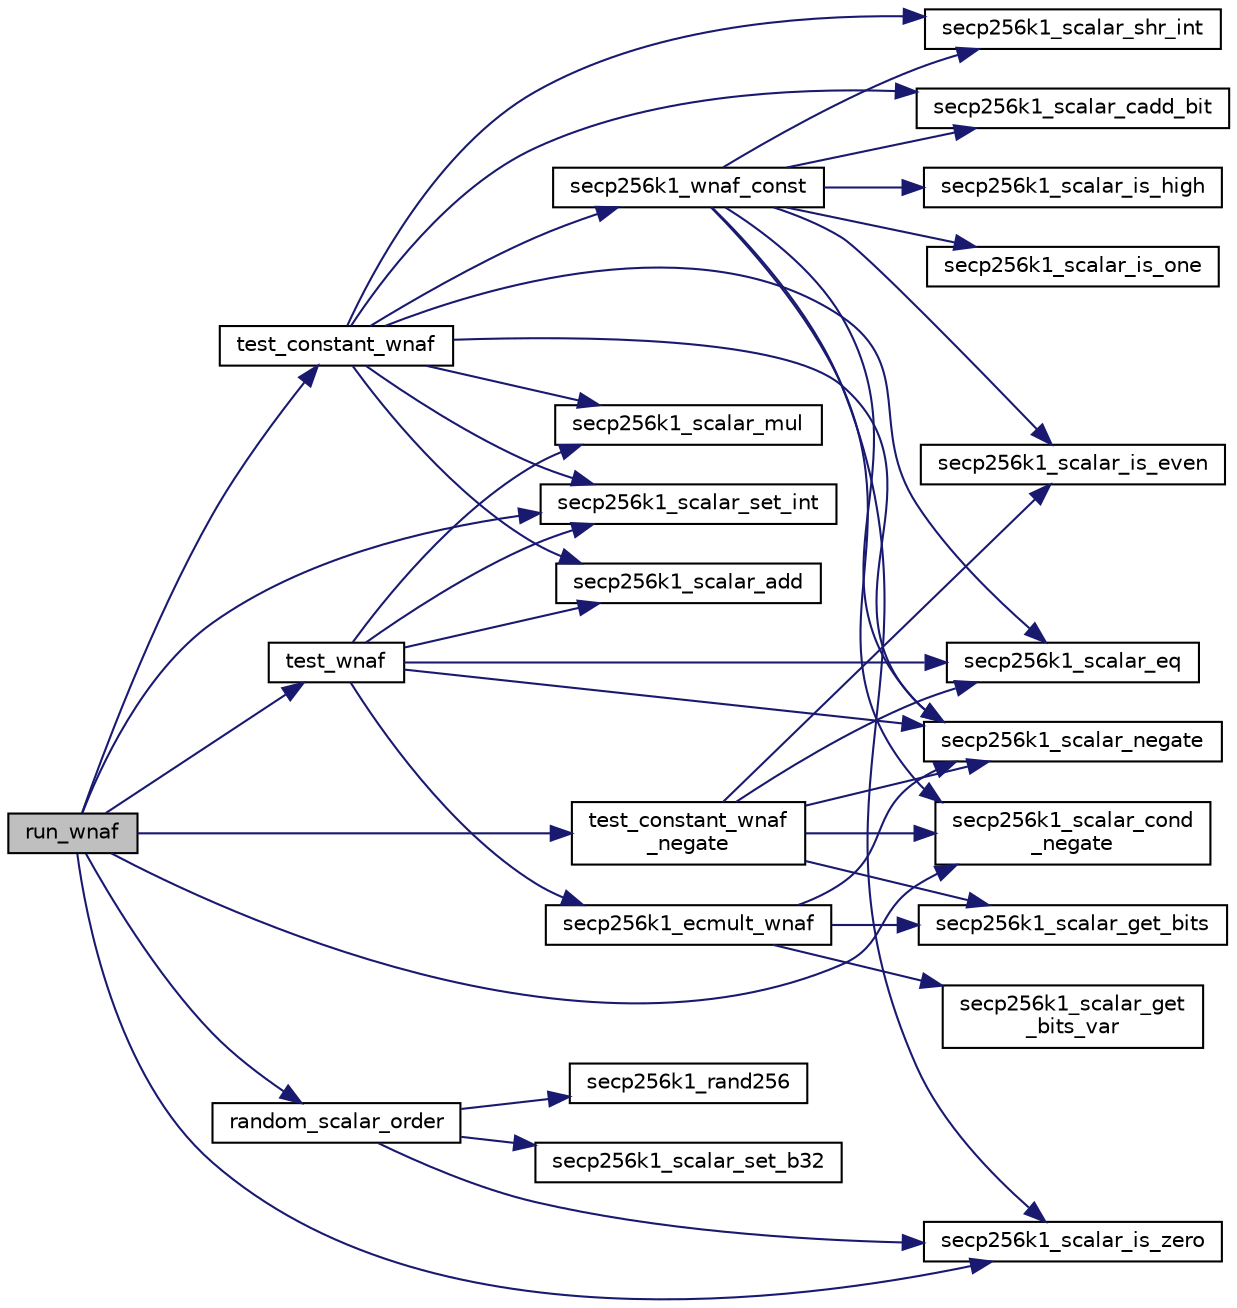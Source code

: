 digraph "run_wnaf"
{
  edge [fontname="Helvetica",fontsize="10",labelfontname="Helvetica",labelfontsize="10"];
  node [fontname="Helvetica",fontsize="10",shape=record];
  rankdir="LR";
  Node1363 [label="run_wnaf",height=0.2,width=0.4,color="black", fillcolor="grey75", style="filled", fontcolor="black"];
  Node1363 -> Node1364 [color="midnightblue",fontsize="10",style="solid",fontname="Helvetica"];
  Node1364 [label="test_constant_wnaf",height=0.2,width=0.4,color="black", fillcolor="white", style="filled",URL="$d5/d7f/tests_8c.html#ab1b83b06f2b16b37ec472a91775d1a94"];
  Node1364 -> Node1365 [color="midnightblue",fontsize="10",style="solid",fontname="Helvetica"];
  Node1365 [label="secp256k1_scalar_set_int",height=0.2,width=0.4,color="black", fillcolor="white", style="filled",URL="$db/d94/scalar_8h.html#a41cb11650e4dea0fe7ac5b59b9fce9dc",tooltip="Set a scalar to an unsigned integer. "];
  Node1364 -> Node1366 [color="midnightblue",fontsize="10",style="solid",fontname="Helvetica"];
  Node1366 [label="secp256k1_scalar_shr_int",height=0.2,width=0.4,color="black", fillcolor="white", style="filled",URL="$db/d94/scalar_8h.html#ae9fcdf1db22cb93c2a2f06b0a9c957d3",tooltip="Shift a scalar right by some amount strictly between 0 and 16, returning the low bits that were shift..."];
  Node1364 -> Node1367 [color="midnightblue",fontsize="10",style="solid",fontname="Helvetica"];
  Node1367 [label="secp256k1_wnaf_const",height=0.2,width=0.4,color="black", fillcolor="white", style="filled",URL="$d6/d3e/ecmult__const__impl_8h.html#ac252ac4f8c905ddc178ce056bd45b8ec",tooltip="Convert a number to WNAF notation. "];
  Node1367 -> Node1368 [color="midnightblue",fontsize="10",style="solid",fontname="Helvetica"];
  Node1368 [label="secp256k1_scalar_is_high",height=0.2,width=0.4,color="black", fillcolor="white", style="filled",URL="$db/d94/scalar_8h.html#aab66620cbbe49bec3c7c02f4a1219c05",tooltip="Check whether a scalar is higher than the group order divided by 2. "];
  Node1367 -> Node1369 [color="midnightblue",fontsize="10",style="solid",fontname="Helvetica"];
  Node1369 [label="secp256k1_scalar_negate",height=0.2,width=0.4,color="black", fillcolor="white", style="filled",URL="$db/d94/scalar_8h.html#aa3f1c1d4536adf835ee256878c222968",tooltip="Compute the complement of a scalar (modulo the group order). "];
  Node1367 -> Node1370 [color="midnightblue",fontsize="10",style="solid",fontname="Helvetica"];
  Node1370 [label="secp256k1_scalar_is_one",height=0.2,width=0.4,color="black", fillcolor="white", style="filled",URL="$db/d94/scalar_8h.html#aa1118b3273d3c9d15541f29373b93e97",tooltip="Check whether a scalar equals one. "];
  Node1367 -> Node1371 [color="midnightblue",fontsize="10",style="solid",fontname="Helvetica"];
  Node1371 [label="secp256k1_scalar_cadd_bit",height=0.2,width=0.4,color="black", fillcolor="white", style="filled",URL="$db/d94/scalar_8h.html#ad6596a0249548deb678f0b630204254f",tooltip="Conditionally add a power of two to a scalar. "];
  Node1367 -> Node1372 [color="midnightblue",fontsize="10",style="solid",fontname="Helvetica"];
  Node1372 [label="secp256k1_scalar_cond\l_negate",height=0.2,width=0.4,color="black", fillcolor="white", style="filled",URL="$db/d94/scalar_8h.html#a520b78be2bca742daa8d5efa5c343291",tooltip="Conditionally negate a number, in constant time. "];
  Node1367 -> Node1373 [color="midnightblue",fontsize="10",style="solid",fontname="Helvetica"];
  Node1373 [label="secp256k1_scalar_is_even",height=0.2,width=0.4,color="black", fillcolor="white", style="filled",URL="$db/d94/scalar_8h.html#a3eb65cf9bfad7c430cbb3dc26d494a95",tooltip="Check whether a scalar, considered as an nonnegative integer, is even. "];
  Node1367 -> Node1366 [color="midnightblue",fontsize="10",style="solid",fontname="Helvetica"];
  Node1367 -> Node1374 [color="midnightblue",fontsize="10",style="solid",fontname="Helvetica"];
  Node1374 [label="secp256k1_scalar_is_zero",height=0.2,width=0.4,color="black", fillcolor="white", style="filled",URL="$db/d94/scalar_8h.html#a3f0ac84fe49a1c1f51212582a2c149d4",tooltip="Check whether a scalar equals zero. "];
  Node1364 -> Node1375 [color="midnightblue",fontsize="10",style="solid",fontname="Helvetica"];
  Node1375 [label="secp256k1_scalar_mul",height=0.2,width=0.4,color="black", fillcolor="white", style="filled",URL="$db/d94/scalar_8h.html#a89db15f705c8eafcd10c08181523acd0",tooltip="Multiply two scalars (modulo the group order). "];
  Node1364 -> Node1369 [color="midnightblue",fontsize="10",style="solid",fontname="Helvetica"];
  Node1364 -> Node1376 [color="midnightblue",fontsize="10",style="solid",fontname="Helvetica"];
  Node1376 [label="secp256k1_scalar_add",height=0.2,width=0.4,color="black", fillcolor="white", style="filled",URL="$db/d94/scalar_8h.html#a83257652850276cd74c7cdd1f9444d9c",tooltip="Add two scalars together (modulo the group order). "];
  Node1364 -> Node1371 [color="midnightblue",fontsize="10",style="solid",fontname="Helvetica"];
  Node1364 -> Node1377 [color="midnightblue",fontsize="10",style="solid",fontname="Helvetica"];
  Node1377 [label="secp256k1_scalar_eq",height=0.2,width=0.4,color="black", fillcolor="white", style="filled",URL="$db/d94/scalar_8h.html#a4ba37c67745038e5ff23ca66f051837d",tooltip="Compare two scalars. "];
  Node1363 -> Node1378 [color="midnightblue",fontsize="10",style="solid",fontname="Helvetica"];
  Node1378 [label="random_scalar_order",height=0.2,width=0.4,color="black", fillcolor="white", style="filled",URL="$d5/d7f/tests_8c.html#a01cf4b4fc9b4ab8cb3e04fd3dc2ff57f"];
  Node1378 -> Node1379 [color="midnightblue",fontsize="10",style="solid",fontname="Helvetica"];
  Node1379 [label="secp256k1_rand256",height=0.2,width=0.4,color="black", fillcolor="white", style="filled",URL="$dd/d0b/testrand_8h.html#ac6eab6443f98bba198f7df69e658173c",tooltip="Generate a pseudorandom 32-byte array. "];
  Node1378 -> Node1380 [color="midnightblue",fontsize="10",style="solid",fontname="Helvetica"];
  Node1380 [label="secp256k1_scalar_set_b32",height=0.2,width=0.4,color="black", fillcolor="white", style="filled",URL="$db/d94/scalar_8h.html#a25cc2d45ae1d1765d07c3313cdf46fa0",tooltip="Set a scalar from a big endian byte array. "];
  Node1378 -> Node1374 [color="midnightblue",fontsize="10",style="solid",fontname="Helvetica"];
  Node1363 -> Node1381 [color="midnightblue",fontsize="10",style="solid",fontname="Helvetica"];
  Node1381 [label="test_wnaf",height=0.2,width=0.4,color="black", fillcolor="white", style="filled",URL="$d5/d7f/tests_8c.html#a7ca78a9b379dc40e8b025b145dd5648a"];
  Node1381 -> Node1365 [color="midnightblue",fontsize="10",style="solid",fontname="Helvetica"];
  Node1381 -> Node1382 [color="midnightblue",fontsize="10",style="solid",fontname="Helvetica"];
  Node1382 [label="secp256k1_ecmult_wnaf",height=0.2,width=0.4,color="black", fillcolor="white", style="filled",URL="$d5/d17/ecmult__impl_8h.html#a48a8b6bbead18d4475c8a29d28376c5b",tooltip="Convert a number to WNAF notation. "];
  Node1382 -> Node1383 [color="midnightblue",fontsize="10",style="solid",fontname="Helvetica"];
  Node1383 [label="secp256k1_scalar_get_bits",height=0.2,width=0.4,color="black", fillcolor="white", style="filled",URL="$db/d94/scalar_8h.html#a70d7af05e9c9a579ed5cb20d9f22eeba",tooltip="Access bits from a scalar. "];
  Node1382 -> Node1369 [color="midnightblue",fontsize="10",style="solid",fontname="Helvetica"];
  Node1382 -> Node1384 [color="midnightblue",fontsize="10",style="solid",fontname="Helvetica"];
  Node1384 [label="secp256k1_scalar_get\l_bits_var",height=0.2,width=0.4,color="black", fillcolor="white", style="filled",URL="$db/d94/scalar_8h.html#abede7dbe3b5a38a51b388d46f4c5b52d",tooltip="Access bits from a scalar. "];
  Node1381 -> Node1375 [color="midnightblue",fontsize="10",style="solid",fontname="Helvetica"];
  Node1381 -> Node1369 [color="midnightblue",fontsize="10",style="solid",fontname="Helvetica"];
  Node1381 -> Node1376 [color="midnightblue",fontsize="10",style="solid",fontname="Helvetica"];
  Node1381 -> Node1377 [color="midnightblue",fontsize="10",style="solid",fontname="Helvetica"];
  Node1363 -> Node1385 [color="midnightblue",fontsize="10",style="solid",fontname="Helvetica"];
  Node1385 [label="test_constant_wnaf\l_negate",height=0.2,width=0.4,color="black", fillcolor="white", style="filled",URL="$d5/d7f/tests_8c.html#ad9c7802400ac86e07d8b5eb46055afaf"];
  Node1385 -> Node1383 [color="midnightblue",fontsize="10",style="solid",fontname="Helvetica"];
  Node1385 -> Node1369 [color="midnightblue",fontsize="10",style="solid",fontname="Helvetica"];
  Node1385 -> Node1372 [color="midnightblue",fontsize="10",style="solid",fontname="Helvetica"];
  Node1385 -> Node1373 [color="midnightblue",fontsize="10",style="solid",fontname="Helvetica"];
  Node1385 -> Node1377 [color="midnightblue",fontsize="10",style="solid",fontname="Helvetica"];
  Node1363 -> Node1365 [color="midnightblue",fontsize="10",style="solid",fontname="Helvetica"];
  Node1363 -> Node1372 [color="midnightblue",fontsize="10",style="solid",fontname="Helvetica"];
  Node1363 -> Node1374 [color="midnightblue",fontsize="10",style="solid",fontname="Helvetica"];
}
